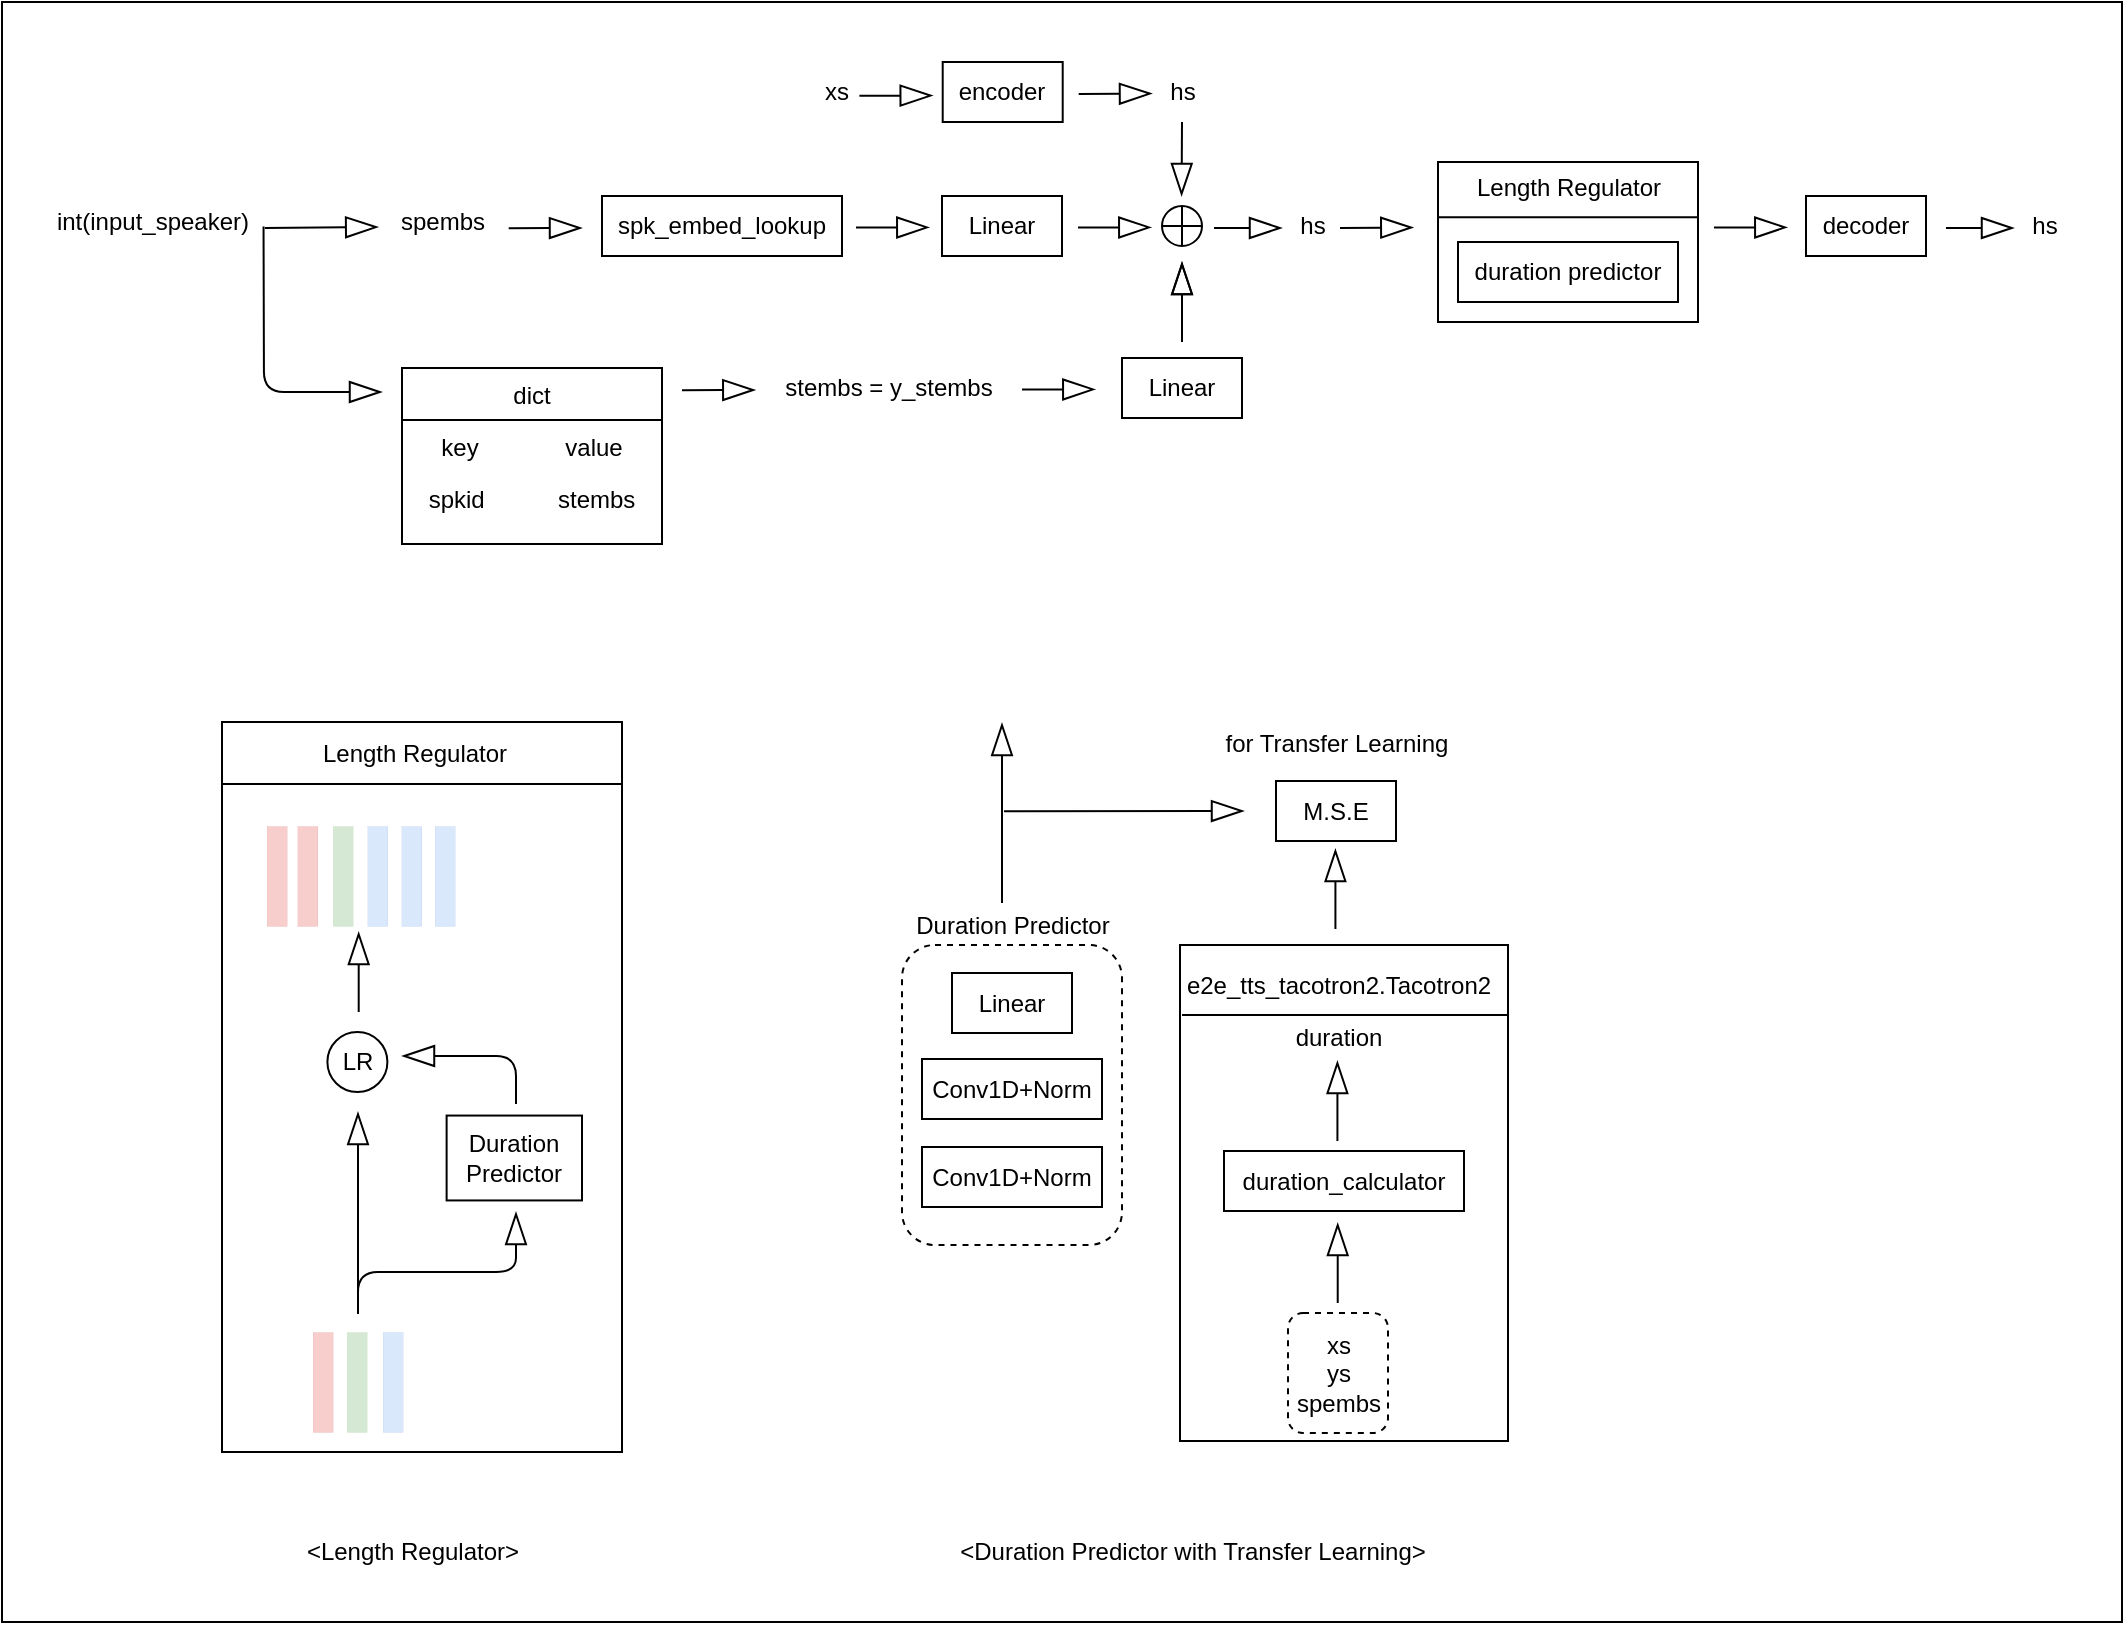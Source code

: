 <mxfile version="15.3.3" type="device"><diagram id="C5RBs43oDa-KdzZeNtuy" name="Page-1"><mxGraphModel dx="1673" dy="896" grid="1" gridSize="10" guides="1" tooltips="1" connect="1" arrows="1" fold="1" page="1" pageScale="1" pageWidth="827" pageHeight="1169" math="0" shadow="0"><root><mxCell id="WIyWlLk6GJQsqaUBKTNV-0"/><mxCell id="WIyWlLk6GJQsqaUBKTNV-1" parent="WIyWlLk6GJQsqaUBKTNV-0"/><mxCell id="LtZEa5GvvTr_v_wKtsbv-145" value="" style="rounded=0;whiteSpace=wrap;html=1;hachureGap=4;pointerEvents=0;strokeColor=default;strokeWidth=1;fillColor=default;align=center;" vertex="1" parent="WIyWlLk6GJQsqaUBKTNV-1"><mxGeometry y="70" width="1060" height="810" as="geometry"/></mxCell><mxCell id="LtZEa5GvvTr_v_wKtsbv-3" value="spembs" style="text;html=1;align=center;verticalAlign=middle;resizable=0;points=[];autosize=1;strokeColor=none;fillColor=none;dashed=1;" vertex="1" parent="WIyWlLk6GJQsqaUBKTNV-1"><mxGeometry x="190" y="170" width="60" height="20" as="geometry"/></mxCell><mxCell id="LtZEa5GvvTr_v_wKtsbv-7" value="dict" style="swimlane;fontStyle=0;align=center;verticalAlign=top;childLayout=stackLayout;horizontal=1;startSize=26;horizontalStack=0;resizeParent=1;resizeLast=0;collapsible=1;marginBottom=0;rounded=0;shadow=0;strokeWidth=1;" vertex="1" parent="WIyWlLk6GJQsqaUBKTNV-1"><mxGeometry x="200" y="253" width="130" height="88" as="geometry"><mxRectangle x="550" y="140" width="160" height="26" as="alternateBounds"/></mxGeometry></mxCell><mxCell id="LtZEa5GvvTr_v_wKtsbv-8" value="key             value" style="text;align=center;verticalAlign=top;spacingLeft=4;spacingRight=4;overflow=hidden;rotatable=0;points=[[0,0.5],[1,0.5]];portConstraint=eastwest;" vertex="1" parent="LtZEa5GvvTr_v_wKtsbv-7"><mxGeometry y="26" width="130" height="26" as="geometry"/></mxCell><mxCell id="LtZEa5GvvTr_v_wKtsbv-9" value="spkid           stembs" style="text;align=center;verticalAlign=top;spacingLeft=4;spacingRight=4;overflow=hidden;rotatable=0;points=[[0,0.5],[1,0.5]];portConstraint=eastwest;rounded=0;shadow=0;html=0;" vertex="1" parent="LtZEa5GvvTr_v_wKtsbv-7"><mxGeometry y="52" width="130" height="26" as="geometry"/></mxCell><mxCell id="LtZEa5GvvTr_v_wKtsbv-16" value="int(input_speaker)" style="text;html=1;align=center;verticalAlign=middle;resizable=0;points=[];autosize=1;strokeColor=none;fillColor=none;dashed=1;" vertex="1" parent="WIyWlLk6GJQsqaUBKTNV-1"><mxGeometry x="20" y="170" width="110" height="20" as="geometry"/></mxCell><mxCell id="LtZEa5GvvTr_v_wKtsbv-17" value="" style="endArrow=blockThin;html=1;startSize=14;endSize=14;sourcePerimeterSpacing=8;targetPerimeterSpacing=8;exitX=1.013;exitY=0.648;exitDx=0;exitDy=0;exitPerimeter=0;entryX=-0.032;entryY=0.627;entryDx=0;entryDy=0;entryPerimeter=0;endFill=0;strokeWidth=1;" edge="1" parent="WIyWlLk6GJQsqaUBKTNV-1" source="LtZEa5GvvTr_v_wKtsbv-16" target="LtZEa5GvvTr_v_wKtsbv-3"><mxGeometry width="50" height="50" relative="1" as="geometry"><mxPoint x="290" y="150" as="sourcePoint"/><mxPoint x="340" y="100" as="targetPoint"/></mxGeometry></mxCell><mxCell id="LtZEa5GvvTr_v_wKtsbv-18" value="" style="endArrow=blockThin;html=1;startSize=14;endSize=14;sourcePerimeterSpacing=8;targetPerimeterSpacing=8;exitX=1.007;exitY=0.614;exitDx=0;exitDy=0;exitPerimeter=0;endFill=0;" edge="1" parent="WIyWlLk6GJQsqaUBKTNV-1" source="LtZEa5GvvTr_v_wKtsbv-16"><mxGeometry width="50" height="50" relative="1" as="geometry"><mxPoint x="141.43" y="192.96" as="sourcePoint"/><mxPoint x="190" y="265" as="targetPoint"/><Array as="points"><mxPoint x="131" y="265"/></Array></mxGeometry></mxCell><mxCell id="LtZEa5GvvTr_v_wKtsbv-20" value="" style="endArrow=blockThin;html=1;startSize=14;endSize=14;sourcePerimeterSpacing=8;targetPerimeterSpacing=8;exitX=1.013;exitY=0.648;exitDx=0;exitDy=0;exitPerimeter=0;endFill=0;strokeWidth=1;" edge="1" parent="WIyWlLk6GJQsqaUBKTNV-1"><mxGeometry width="50" height="50" relative="1" as="geometry"><mxPoint x="253.35" y="183.08" as="sourcePoint"/><mxPoint x="290" y="183" as="targetPoint"/></mxGeometry></mxCell><mxCell id="LtZEa5GvvTr_v_wKtsbv-19" value="spk_embed_lookup" style="whiteSpace=wrap;html=1;hachureGap=4;pointerEvents=0;align=center;fillColor=#FFFFFF;" vertex="1" parent="WIyWlLk6GJQsqaUBKTNV-1"><mxGeometry x="300" y="167" width="120" height="30" as="geometry"/></mxCell><mxCell id="LtZEa5GvvTr_v_wKtsbv-24" value="" style="endArrow=blockThin;html=1;startSize=14;endSize=14;sourcePerimeterSpacing=8;targetPerimeterSpacing=8;exitX=1.013;exitY=0.648;exitDx=0;exitDy=0;exitPerimeter=0;endFill=0;strokeWidth=1;" edge="1" parent="WIyWlLk6GJQsqaUBKTNV-1"><mxGeometry width="50" height="50" relative="1" as="geometry"><mxPoint x="427.0" y="182.79" as="sourcePoint"/><mxPoint x="463.65" y="182.71" as="targetPoint"/></mxGeometry></mxCell><mxCell id="LtZEa5GvvTr_v_wKtsbv-25" value="Linear" style="whiteSpace=wrap;html=1;hachureGap=4;pointerEvents=0;align=center;fillColor=#FFFFFF;" vertex="1" parent="WIyWlLk6GJQsqaUBKTNV-1"><mxGeometry x="470" y="167" width="60" height="30" as="geometry"/></mxCell><mxCell id="LtZEa5GvvTr_v_wKtsbv-26" value="" style="endArrow=blockThin;html=1;startSize=14;endSize=14;sourcePerimeterSpacing=8;targetPerimeterSpacing=8;exitX=1.013;exitY=0.648;exitDx=0;exitDy=0;exitPerimeter=0;endFill=0;strokeWidth=1;" edge="1" parent="WIyWlLk6GJQsqaUBKTNV-1"><mxGeometry width="50" height="50" relative="1" as="geometry"><mxPoint x="538" y="182.79" as="sourcePoint"/><mxPoint x="574.65" y="182.71" as="targetPoint"/></mxGeometry></mxCell><mxCell id="LtZEa5GvvTr_v_wKtsbv-27" value="" style="shape=orEllipse;perimeter=ellipsePerimeter;whiteSpace=wrap;html=1;backgroundOutline=1;hachureGap=4;pointerEvents=0;fillColor=#FFFFFF;align=center;" vertex="1" parent="WIyWlLk6GJQsqaUBKTNV-1"><mxGeometry x="580" y="172" width="20" height="20" as="geometry"/></mxCell><mxCell id="LtZEa5GvvTr_v_wKtsbv-28" value="" style="endArrow=blockThin;html=1;startSize=14;endSize=14;sourcePerimeterSpacing=8;targetPerimeterSpacing=8;exitX=1.013;exitY=0.648;exitDx=0;exitDy=0;exitPerimeter=0;endFill=0;strokeWidth=1;" edge="1" parent="WIyWlLk6GJQsqaUBKTNV-1"><mxGeometry width="50" height="50" relative="1" as="geometry"><mxPoint x="340.0" y="264.08" as="sourcePoint"/><mxPoint x="376.65" y="264" as="targetPoint"/></mxGeometry></mxCell><mxCell id="LtZEa5GvvTr_v_wKtsbv-29" value="stembs = y_stembs" style="text;html=1;align=center;verticalAlign=middle;resizable=0;points=[];autosize=1;strokeColor=none;fillColor=none;dashed=1;" vertex="1" parent="WIyWlLk6GJQsqaUBKTNV-1"><mxGeometry x="383" y="253" width="120" height="20" as="geometry"/></mxCell><mxCell id="LtZEa5GvvTr_v_wKtsbv-30" value="" style="endArrow=blockThin;html=1;startSize=14;endSize=14;sourcePerimeterSpacing=8;targetPerimeterSpacing=8;exitX=1.013;exitY=0.648;exitDx=0;exitDy=0;exitPerimeter=0;endFill=0;strokeWidth=1;" edge="1" parent="WIyWlLk6GJQsqaUBKTNV-1"><mxGeometry width="50" height="50" relative="1" as="geometry"><mxPoint x="510" y="263.79" as="sourcePoint"/><mxPoint x="546.65" y="263.71" as="targetPoint"/></mxGeometry></mxCell><mxCell id="LtZEa5GvvTr_v_wKtsbv-31" value="Linear" style="whiteSpace=wrap;html=1;hachureGap=4;pointerEvents=0;align=center;fillColor=#FFFFFF;" vertex="1" parent="WIyWlLk6GJQsqaUBKTNV-1"><mxGeometry x="560" y="248" width="60" height="30" as="geometry"/></mxCell><mxCell id="LtZEa5GvvTr_v_wKtsbv-32" value="" style="endArrow=blockThin;html=1;startSize=14;endSize=14;sourcePerimeterSpacing=8;targetPerimeterSpacing=8;endFill=0;strokeWidth=1;" edge="1" parent="WIyWlLk6GJQsqaUBKTNV-1"><mxGeometry width="50" height="50" relative="1" as="geometry"><mxPoint x="590" y="240" as="sourcePoint"/><mxPoint x="590" y="200" as="targetPoint"/></mxGeometry></mxCell><mxCell id="LtZEa5GvvTr_v_wKtsbv-33" value="" style="endArrow=blockThin;html=1;startSize=14;endSize=14;sourcePerimeterSpacing=8;targetPerimeterSpacing=8;endFill=0;strokeWidth=1;" edge="1" parent="WIyWlLk6GJQsqaUBKTNV-1"><mxGeometry width="50" height="50" relative="1" as="geometry"><mxPoint x="606" y="183" as="sourcePoint"/><mxPoint x="640" y="183" as="targetPoint"/></mxGeometry></mxCell><mxCell id="LtZEa5GvvTr_v_wKtsbv-34" value="hs" style="text;html=1;align=center;verticalAlign=middle;resizable=0;points=[];autosize=1;strokeColor=none;fillColor=none;dashed=1;" vertex="1" parent="WIyWlLk6GJQsqaUBKTNV-1"><mxGeometry x="640" y="172" width="30" height="20" as="geometry"/></mxCell><mxCell id="LtZEa5GvvTr_v_wKtsbv-35" value="" style="endArrow=blockThin;html=1;startSize=14;endSize=14;sourcePerimeterSpacing=8;targetPerimeterSpacing=8;endFill=0;strokeWidth=1;" edge="1" parent="WIyWlLk6GJQsqaUBKTNV-1"><mxGeometry width="50" height="50" relative="1" as="geometry"><mxPoint x="590" y="130" as="sourcePoint"/><mxPoint x="589.8" y="167" as="targetPoint"/></mxGeometry></mxCell><mxCell id="LtZEa5GvvTr_v_wKtsbv-36" value="xs" style="text;html=1;align=center;verticalAlign=middle;resizable=0;points=[];autosize=1;strokeColor=none;fillColor=none;dashed=1;" vertex="1" parent="WIyWlLk6GJQsqaUBKTNV-1"><mxGeometry x="402.35" y="105" width="30" height="20" as="geometry"/></mxCell><mxCell id="LtZEa5GvvTr_v_wKtsbv-37" value="" style="endArrow=blockThin;html=1;startSize=14;endSize=14;sourcePerimeterSpacing=8;targetPerimeterSpacing=8;exitX=1.013;exitY=0.648;exitDx=0;exitDy=0;exitPerimeter=0;endFill=0;strokeWidth=1;" edge="1" parent="WIyWlLk6GJQsqaUBKTNV-1"><mxGeometry width="50" height="50" relative="1" as="geometry"><mxPoint x="428.7" y="116.88" as="sourcePoint"/><mxPoint x="465.35" y="116.8" as="targetPoint"/></mxGeometry></mxCell><mxCell id="LtZEa5GvvTr_v_wKtsbv-38" value="encoder" style="whiteSpace=wrap;html=1;hachureGap=4;pointerEvents=0;align=center;fillColor=#FFFFFF;" vertex="1" parent="WIyWlLk6GJQsqaUBKTNV-1"><mxGeometry x="470.35" y="100" width="60" height="30" as="geometry"/></mxCell><mxCell id="LtZEa5GvvTr_v_wKtsbv-39" value="" style="endArrow=blockThin;html=1;startSize=14;endSize=14;sourcePerimeterSpacing=8;targetPerimeterSpacing=8;endFill=0;strokeWidth=1;" edge="1" parent="WIyWlLk6GJQsqaUBKTNV-1"><mxGeometry width="50" height="50" relative="1" as="geometry"><mxPoint x="538.35" y="116" as="sourcePoint"/><mxPoint x="575.0" y="115.8" as="targetPoint"/></mxGeometry></mxCell><mxCell id="LtZEa5GvvTr_v_wKtsbv-40" value="hs" style="text;html=1;align=center;verticalAlign=middle;resizable=0;points=[];autosize=1;strokeColor=none;fillColor=none;dashed=1;" vertex="1" parent="WIyWlLk6GJQsqaUBKTNV-1"><mxGeometry x="575" y="105" width="30" height="20" as="geometry"/></mxCell><mxCell id="LtZEa5GvvTr_v_wKtsbv-48" value="" style="group;fillColor=#f5f5f5;strokeColor=#666666;fontColor=#333333;" vertex="1" connectable="0" parent="WIyWlLk6GJQsqaUBKTNV-1"><mxGeometry x="718" y="150" width="130" height="80" as="geometry"/></mxCell><mxCell id="LtZEa5GvvTr_v_wKtsbv-45" value="" style="whiteSpace=wrap;html=1;hachureGap=4;pointerEvents=0;fillColor=#FFFFFF;align=center;" vertex="1" parent="LtZEa5GvvTr_v_wKtsbv-48"><mxGeometry width="130" height="80" as="geometry"/></mxCell><mxCell id="LtZEa5GvvTr_v_wKtsbv-47" value="" style="line;strokeWidth=1;html=1;hachureGap=4;pointerEvents=0;fillColor=#FFFFFF;align=center;" vertex="1" parent="LtZEa5GvvTr_v_wKtsbv-48"><mxGeometry y="21" width="130" height="13.333" as="geometry"/></mxCell><mxCell id="LtZEa5GvvTr_v_wKtsbv-46" value="duration predictor" style="whiteSpace=wrap;html=1;hachureGap=4;pointerEvents=0;fillColor=#FFFFFF;align=center;" vertex="1" parent="LtZEa5GvvTr_v_wKtsbv-48"><mxGeometry x="10" y="40" width="110" height="30" as="geometry"/></mxCell><mxCell id="LtZEa5GvvTr_v_wKtsbv-49" value="Length Regulator" style="text;html=1;align=center;verticalAlign=middle;resizable=0;points=[];autosize=1;strokeColor=none;fillColor=none;" vertex="1" parent="LtZEa5GvvTr_v_wKtsbv-48"><mxGeometry x="10" y="3" width="110" height="20" as="geometry"/></mxCell><mxCell id="LtZEa5GvvTr_v_wKtsbv-50" value="" style="endArrow=blockThin;html=1;startSize=14;endSize=14;sourcePerimeterSpacing=8;targetPerimeterSpacing=8;endFill=0;strokeWidth=1;" edge="1" parent="WIyWlLk6GJQsqaUBKTNV-1"><mxGeometry width="50" height="50" relative="1" as="geometry"><mxPoint x="669" y="182.96" as="sourcePoint"/><mxPoint x="705.65" y="182.76" as="targetPoint"/></mxGeometry></mxCell><mxCell id="LtZEa5GvvTr_v_wKtsbv-51" value="" style="endArrow=blockThin;html=1;startSize=14;endSize=14;sourcePerimeterSpacing=8;targetPerimeterSpacing=8;exitX=1.013;exitY=0.648;exitDx=0;exitDy=0;exitPerimeter=0;endFill=0;strokeWidth=1;" edge="1" parent="WIyWlLk6GJQsqaUBKTNV-1"><mxGeometry width="50" height="50" relative="1" as="geometry"><mxPoint x="856" y="182.79" as="sourcePoint"/><mxPoint x="892.65" y="182.71" as="targetPoint"/></mxGeometry></mxCell><mxCell id="LtZEa5GvvTr_v_wKtsbv-52" value="decoder" style="whiteSpace=wrap;html=1;hachureGap=4;pointerEvents=0;align=center;fillColor=#FFFFFF;" vertex="1" parent="WIyWlLk6GJQsqaUBKTNV-1"><mxGeometry x="902" y="167" width="60" height="30" as="geometry"/></mxCell><mxCell id="LtZEa5GvvTr_v_wKtsbv-53" value="" style="endArrow=blockThin;html=1;startSize=14;endSize=14;sourcePerimeterSpacing=8;targetPerimeterSpacing=8;endFill=0;strokeWidth=1;" edge="1" parent="WIyWlLk6GJQsqaUBKTNV-1"><mxGeometry width="50" height="50" relative="1" as="geometry"><mxPoint x="972" y="183" as="sourcePoint"/><mxPoint x="1006" y="183" as="targetPoint"/></mxGeometry></mxCell><mxCell id="LtZEa5GvvTr_v_wKtsbv-54" value="hs" style="text;html=1;align=center;verticalAlign=middle;resizable=0;points=[];autosize=1;strokeColor=none;fillColor=none;dashed=1;" vertex="1" parent="WIyWlLk6GJQsqaUBKTNV-1"><mxGeometry x="1006" y="172" width="30" height="20" as="geometry"/></mxCell><mxCell id="LtZEa5GvvTr_v_wKtsbv-55" value="" style="group" vertex="1" connectable="0" parent="WIyWlLk6GJQsqaUBKTNV-1"><mxGeometry x="110" y="430" width="200" height="365" as="geometry"/></mxCell><mxCell id="LtZEa5GvvTr_v_wKtsbv-56" value="" style="whiteSpace=wrap;html=1;hachureGap=4;pointerEvents=0;fillColor=#FFFFFF;align=center;" vertex="1" parent="LtZEa5GvvTr_v_wKtsbv-55"><mxGeometry width="200" height="365" as="geometry"/></mxCell><mxCell id="LtZEa5GvvTr_v_wKtsbv-57" value="" style="line;strokeWidth=1;html=1;hachureGap=4;pointerEvents=0;fillColor=#FFFFFF;align=center;" vertex="1" parent="LtZEa5GvvTr_v_wKtsbv-55"><mxGeometry y="8.368" width="200" height="45.267" as="geometry"/></mxCell><mxCell id="LtZEa5GvvTr_v_wKtsbv-59" value="Length Regulator" style="text;html=1;align=center;verticalAlign=middle;resizable=0;points=[];autosize=1;strokeColor=none;fillColor=none;" vertex="1" parent="LtZEa5GvvTr_v_wKtsbv-55"><mxGeometry x="41.005" y="6.367" width="110" height="20" as="geometry"/></mxCell><mxCell id="LtZEa5GvvTr_v_wKtsbv-84" value="" style="endArrow=blockThin;html=1;startSize=14;endSize=14;sourcePerimeterSpacing=8;targetPerimeterSpacing=8;endFill=0;strokeWidth=1;" edge="1" parent="WIyWlLk6GJQsqaUBKTNV-1"><mxGeometry width="50" height="50" relative="1" as="geometry"><mxPoint x="590" y="240" as="sourcePoint"/><mxPoint x="590" y="200" as="targetPoint"/></mxGeometry></mxCell><mxCell id="LtZEa5GvvTr_v_wKtsbv-122" value="" style="rounded=0;whiteSpace=wrap;html=1;dashed=1;hachureGap=4;pointerEvents=0;strokeColor=#b85450;strokeWidth=0;fillColor=#f8cecc;align=center;" vertex="1" parent="WIyWlLk6GJQsqaUBKTNV-1"><mxGeometry x="147.7" y="482" width="10" height="50" as="geometry"/></mxCell><mxCell id="LtZEa5GvvTr_v_wKtsbv-123" value="" style="rounded=0;whiteSpace=wrap;html=1;dashed=1;hachureGap=4;pointerEvents=0;strokeColor=#82b366;strokeWidth=0;fillColor=#d5e8d4;align=center;" vertex="1" parent="WIyWlLk6GJQsqaUBKTNV-1"><mxGeometry x="165.35" y="482" width="10" height="50" as="geometry"/></mxCell><mxCell id="LtZEa5GvvTr_v_wKtsbv-124" value="" style="rounded=0;whiteSpace=wrap;html=1;dashed=1;hachureGap=4;pointerEvents=0;strokeColor=#6c8ebf;strokeWidth=0;fillColor=#dae8fc;align=center;" vertex="1" parent="WIyWlLk6GJQsqaUBKTNV-1"><mxGeometry x="182.7" y="482" width="10" height="50" as="geometry"/></mxCell><mxCell id="LtZEa5GvvTr_v_wKtsbv-125" value="" style="rounded=0;whiteSpace=wrap;html=1;dashed=1;hachureGap=4;pointerEvents=0;strokeColor=#b85450;strokeWidth=0;fillColor=#f8cecc;align=center;" vertex="1" parent="WIyWlLk6GJQsqaUBKTNV-1"><mxGeometry x="132.35" y="482" width="10" height="50" as="geometry"/></mxCell><mxCell id="LtZEa5GvvTr_v_wKtsbv-126" value="" style="rounded=0;whiteSpace=wrap;html=1;dashed=1;hachureGap=4;pointerEvents=0;strokeColor=#6c8ebf;strokeWidth=0;fillColor=#dae8fc;align=center;" vertex="1" parent="WIyWlLk6GJQsqaUBKTNV-1"><mxGeometry x="199.7" y="482" width="10" height="50" as="geometry"/></mxCell><mxCell id="LtZEa5GvvTr_v_wKtsbv-127" value="" style="rounded=0;whiteSpace=wrap;html=1;dashed=1;hachureGap=4;pointerEvents=0;strokeColor=#6c8ebf;strokeWidth=0;fillColor=#dae8fc;align=center;" vertex="1" parent="WIyWlLk6GJQsqaUBKTNV-1"><mxGeometry x="216.35" y="482" width="10" height="50" as="geometry"/></mxCell><mxCell id="LtZEa5GvvTr_v_wKtsbv-130" value="" style="edgeStyle=segmentEdgeStyle;endArrow=blockThin;html=1;startSize=14;endSize=14;sourcePerimeterSpacing=8;targetPerimeterSpacing=8;strokeWidth=1;endFill=0;" edge="1" parent="WIyWlLk6GJQsqaUBKTNV-1"><mxGeometry width="50" height="50" relative="1" as="geometry"><mxPoint x="178" y="725" as="sourcePoint"/><mxPoint x="257" y="675" as="targetPoint"/><Array as="points"><mxPoint x="178" y="705"/><mxPoint x="257" y="705"/></Array></mxGeometry></mxCell><mxCell id="LtZEa5GvvTr_v_wKtsbv-58" value="Duration Predictor" style="whiteSpace=wrap;html=1;hachureGap=4;pointerEvents=0;fillColor=#FFFFFF;align=center;" vertex="1" parent="WIyWlLk6GJQsqaUBKTNV-1"><mxGeometry x="222.31" y="626.78" width="67.69" height="42.44" as="geometry"/></mxCell><mxCell id="LtZEa5GvvTr_v_wKtsbv-116" value="" style="rounded=0;whiteSpace=wrap;html=1;dashed=1;hachureGap=4;pointerEvents=0;strokeColor=#b85450;strokeWidth=0;fillColor=#f8cecc;align=center;" vertex="1" parent="WIyWlLk6GJQsqaUBKTNV-1"><mxGeometry x="155.35" y="735" width="10" height="50" as="geometry"/></mxCell><mxCell id="LtZEa5GvvTr_v_wKtsbv-117" value="" style="rounded=0;whiteSpace=wrap;html=1;dashed=1;hachureGap=4;pointerEvents=0;strokeColor=#82b366;strokeWidth=0;fillColor=#d5e8d4;align=center;" vertex="1" parent="WIyWlLk6GJQsqaUBKTNV-1"><mxGeometry x="172.35" y="735" width="10" height="50" as="geometry"/></mxCell><mxCell id="LtZEa5GvvTr_v_wKtsbv-118" value="" style="rounded=0;whiteSpace=wrap;html=1;dashed=1;hachureGap=4;pointerEvents=0;strokeColor=#6c8ebf;strokeWidth=0;fillColor=#dae8fc;align=center;" vertex="1" parent="WIyWlLk6GJQsqaUBKTNV-1"><mxGeometry x="190.35" y="735" width="10" height="50" as="geometry"/></mxCell><mxCell id="LtZEa5GvvTr_v_wKtsbv-131" value="" style="endArrow=blockThin;html=1;startSize=14;endSize=14;sourcePerimeterSpacing=8;targetPerimeterSpacing=8;strokeWidth=1;endFill=0;" edge="1" parent="WIyWlLk6GJQsqaUBKTNV-1"><mxGeometry width="50" height="50" relative="1" as="geometry"><mxPoint x="178" y="726" as="sourcePoint"/><mxPoint x="178" y="625" as="targetPoint"/></mxGeometry></mxCell><mxCell id="LtZEa5GvvTr_v_wKtsbv-133" value="" style="edgeStyle=segmentEdgeStyle;endArrow=blockThin;html=1;startSize=14;endSize=14;sourcePerimeterSpacing=8;targetPerimeterSpacing=8;strokeWidth=1;endFill=0;" edge="1" parent="WIyWlLk6GJQsqaUBKTNV-1"><mxGeometry width="50" height="50" relative="1" as="geometry"><mxPoint x="257" y="621" as="sourcePoint"/><mxPoint x="200" y="597" as="targetPoint"/><Array as="points"><mxPoint x="257" y="597"/></Array></mxGeometry></mxCell><mxCell id="LtZEa5GvvTr_v_wKtsbv-134" value="" style="endArrow=blockThin;html=1;startSize=14;endSize=14;sourcePerimeterSpacing=8;targetPerimeterSpacing=8;endFill=0;strokeWidth=1;" edge="1" parent="WIyWlLk6GJQsqaUBKTNV-1"><mxGeometry width="50" height="50" relative="1" as="geometry"><mxPoint x="178.35" y="575" as="sourcePoint"/><mxPoint x="178.35" y="535" as="targetPoint"/></mxGeometry></mxCell><mxCell id="LtZEa5GvvTr_v_wKtsbv-135" value="LR" style="ellipse;whiteSpace=wrap;html=1;aspect=fixed;hachureGap=4;pointerEvents=0;strokeColor=default;strokeWidth=1;fillColor=none;align=center;" vertex="1" parent="WIyWlLk6GJQsqaUBKTNV-1"><mxGeometry x="162.7" y="585" width="30" height="30" as="geometry"/></mxCell><mxCell id="LtZEa5GvvTr_v_wKtsbv-137" value="&amp;lt;Length Regulator&amp;gt;" style="text;html=1;align=center;verticalAlign=middle;resizable=0;points=[];autosize=1;strokeColor=none;fillColor=none;" vertex="1" parent="WIyWlLk6GJQsqaUBKTNV-1"><mxGeometry x="144.7" y="835" width="120" height="20" as="geometry"/></mxCell><mxCell id="LtZEa5GvvTr_v_wKtsbv-71" value="Linear" style="whiteSpace=wrap;html=1;hachureGap=4;pointerEvents=0;align=center;fillColor=#FFFFFF;" vertex="1" parent="WIyWlLk6GJQsqaUBKTNV-1"><mxGeometry x="475" y="555.5" width="60" height="30" as="geometry"/></mxCell><mxCell id="LtZEa5GvvTr_v_wKtsbv-72" value="Conv1D+Norm" style="whiteSpace=wrap;html=1;hachureGap=4;pointerEvents=0;align=center;fillColor=#FFFFFF;" vertex="1" parent="WIyWlLk6GJQsqaUBKTNV-1"><mxGeometry x="460" y="598.5" width="90" height="30" as="geometry"/></mxCell><mxCell id="LtZEa5GvvTr_v_wKtsbv-75" value="Conv1D+Norm" style="whiteSpace=wrap;html=1;hachureGap=4;pointerEvents=0;align=center;fillColor=#FFFFFF;" vertex="1" parent="WIyWlLk6GJQsqaUBKTNV-1"><mxGeometry x="460" y="642.5" width="90" height="30" as="geometry"/></mxCell><mxCell id="LtZEa5GvvTr_v_wKtsbv-77" value="" style="rounded=1;whiteSpace=wrap;html=1;hachureGap=4;pointerEvents=0;strokeColor=default;strokeWidth=1;fillColor=none;align=center;dashed=1;" vertex="1" parent="WIyWlLk6GJQsqaUBKTNV-1"><mxGeometry x="450" y="541.5" width="110" height="150" as="geometry"/></mxCell><mxCell id="LtZEa5GvvTr_v_wKtsbv-79" value="" style="endArrow=blockThin;html=1;startSize=14;endSize=14;sourcePerimeterSpacing=8;targetPerimeterSpacing=8;exitX=1.013;exitY=0.648;exitDx=0;exitDy=0;exitPerimeter=0;endFill=0;strokeWidth=1;" edge="1" parent="WIyWlLk6GJQsqaUBKTNV-1"><mxGeometry x="450" y="430.5" width="50" height="50" as="geometry"><mxPoint x="501" y="474.58" as="sourcePoint"/><mxPoint x="621" y="474.5" as="targetPoint"/></mxGeometry></mxCell><mxCell id="LtZEa5GvvTr_v_wKtsbv-80" value="M.S.E" style="whiteSpace=wrap;html=1;hachureGap=4;pointerEvents=0;align=center;fillColor=#FFFFFF;" vertex="1" parent="WIyWlLk6GJQsqaUBKTNV-1"><mxGeometry x="637" y="459.5" width="60" height="30" as="geometry"/></mxCell><mxCell id="LtZEa5GvvTr_v_wKtsbv-82" value="" style="endArrow=blockThin;html=1;startSize=14;endSize=14;sourcePerimeterSpacing=8;targetPerimeterSpacing=8;endFill=0;strokeWidth=1;" edge="1" parent="WIyWlLk6GJQsqaUBKTNV-1"><mxGeometry x="450" y="430.5" width="50" height="50" as="geometry"><mxPoint x="500" y="520.5" as="sourcePoint"/><mxPoint x="500" y="430.5" as="targetPoint"/></mxGeometry></mxCell><mxCell id="LtZEa5GvvTr_v_wKtsbv-85" value="" style="endArrow=blockThin;html=1;startSize=14;endSize=14;sourcePerimeterSpacing=8;targetPerimeterSpacing=8;endFill=0;strokeWidth=1;" edge="1" parent="WIyWlLk6GJQsqaUBKTNV-1"><mxGeometry x="450" y="430.5" width="50" height="50" as="geometry"><mxPoint x="666.71" y="533.5" as="sourcePoint"/><mxPoint x="666.71" y="493.5" as="targetPoint"/></mxGeometry></mxCell><mxCell id="LtZEa5GvvTr_v_wKtsbv-138" value="Duration Predictor" style="text;html=1;align=center;verticalAlign=middle;resizable=0;points=[];autosize=1;strokeColor=none;fillColor=none;" vertex="1" parent="WIyWlLk6GJQsqaUBKTNV-1"><mxGeometry x="450" y="521.5" width="110" height="20" as="geometry"/></mxCell><mxCell id="LtZEa5GvvTr_v_wKtsbv-139" value="for Transfer Learning" style="text;html=1;align=center;verticalAlign=middle;resizable=0;points=[];autosize=1;strokeColor=none;fillColor=none;" vertex="1" parent="WIyWlLk6GJQsqaUBKTNV-1"><mxGeometry x="602" y="430.5" width="130" height="20" as="geometry"/></mxCell><mxCell id="LtZEa5GvvTr_v_wKtsbv-89" value="" style="whiteSpace=wrap;html=1;hachureGap=4;pointerEvents=0;align=center;fillColor=#FFFFFF;" vertex="1" parent="WIyWlLk6GJQsqaUBKTNV-1"><mxGeometry x="589" y="541.5" width="164" height="248" as="geometry"/></mxCell><mxCell id="LtZEa5GvvTr_v_wKtsbv-91" value="&lt;span&gt;e2e_tts_tacotron2.Tacotron2&lt;/span&gt;" style="text;html=1;align=center;verticalAlign=middle;resizable=0;points=[];autosize=1;strokeColor=none;fillColor=none;" vertex="1" parent="WIyWlLk6GJQsqaUBKTNV-1"><mxGeometry x="583" y="551.5" width="170" height="20" as="geometry"/></mxCell><mxCell id="LtZEa5GvvTr_v_wKtsbv-92" value="" style="line;strokeWidth=1;html=1;hachureGap=4;pointerEvents=0;fillColor=#FFFFFF;align=center;" vertex="1" parent="WIyWlLk6GJQsqaUBKTNV-1"><mxGeometry x="590" y="571.5" width="163" height="10" as="geometry"/></mxCell><mxCell id="LtZEa5GvvTr_v_wKtsbv-141" value="" style="endArrow=blockThin;html=1;startSize=14;endSize=14;sourcePerimeterSpacing=8;targetPerimeterSpacing=8;endFill=0;strokeWidth=1;" edge="1" parent="WIyWlLk6GJQsqaUBKTNV-1"><mxGeometry x="451.15" y="617.5" width="50" height="50" as="geometry"><mxPoint x="667.86" y="720.5" as="sourcePoint"/><mxPoint x="667.86" y="680.5" as="targetPoint"/></mxGeometry></mxCell><mxCell id="LtZEa5GvvTr_v_wKtsbv-142" value="" style="group" vertex="1" connectable="0" parent="WIyWlLk6GJQsqaUBKTNV-1"><mxGeometry x="638" y="725.5" width="60" height="60" as="geometry"/></mxCell><mxCell id="LtZEa5GvvTr_v_wKtsbv-93" value="xs&lt;br&gt;ys&lt;br&gt;spembs" style="text;html=1;align=center;verticalAlign=middle;resizable=0;points=[];autosize=1;strokeColor=none;fillColor=none;container=1;" vertex="1" parent="LtZEa5GvvTr_v_wKtsbv-142"><mxGeometry y="5" width="60" height="50" as="geometry"/></mxCell><mxCell id="LtZEa5GvvTr_v_wKtsbv-104" value="" style="rounded=1;whiteSpace=wrap;html=1;hachureGap=4;pointerEvents=0;strokeColor=default;strokeWidth=1;fillColor=none;align=center;dashed=1;" vertex="1" parent="LtZEa5GvvTr_v_wKtsbv-142"><mxGeometry x="5" width="50" height="60" as="geometry"/></mxCell><mxCell id="LtZEa5GvvTr_v_wKtsbv-101" value="duration_calculator" style="whiteSpace=wrap;html=1;hachureGap=4;pointerEvents=0;align=center;fillColor=#FFFFFF;" vertex="1" parent="WIyWlLk6GJQsqaUBKTNV-1"><mxGeometry x="611" y="644.5" width="120" height="30" as="geometry"/></mxCell><mxCell id="LtZEa5GvvTr_v_wKtsbv-143" value="" style="endArrow=blockThin;html=1;startSize=14;endSize=14;sourcePerimeterSpacing=8;targetPerimeterSpacing=8;endFill=0;strokeWidth=1;" edge="1" parent="WIyWlLk6GJQsqaUBKTNV-1"><mxGeometry x="451.0" y="536.5" width="50" height="50" as="geometry"><mxPoint x="667.71" y="639.5" as="sourcePoint"/><mxPoint x="667.71" y="599.5" as="targetPoint"/></mxGeometry></mxCell><mxCell id="LtZEa5GvvTr_v_wKtsbv-103" value="duration" style="text;html=1;align=center;verticalAlign=middle;resizable=0;points=[];autosize=1;strokeColor=none;fillColor=none;" vertex="1" parent="WIyWlLk6GJQsqaUBKTNV-1"><mxGeometry x="638" y="577.5" width="60" height="20" as="geometry"/></mxCell><mxCell id="LtZEa5GvvTr_v_wKtsbv-144" value="&amp;lt;Duration Predictor with Transfer Learning&amp;gt;" style="text;html=1;align=center;verticalAlign=middle;resizable=0;points=[];autosize=1;strokeColor=none;fillColor=none;" vertex="1" parent="WIyWlLk6GJQsqaUBKTNV-1"><mxGeometry x="470.35" y="835" width="250" height="20" as="geometry"/></mxCell></root></mxGraphModel></diagram></mxfile>